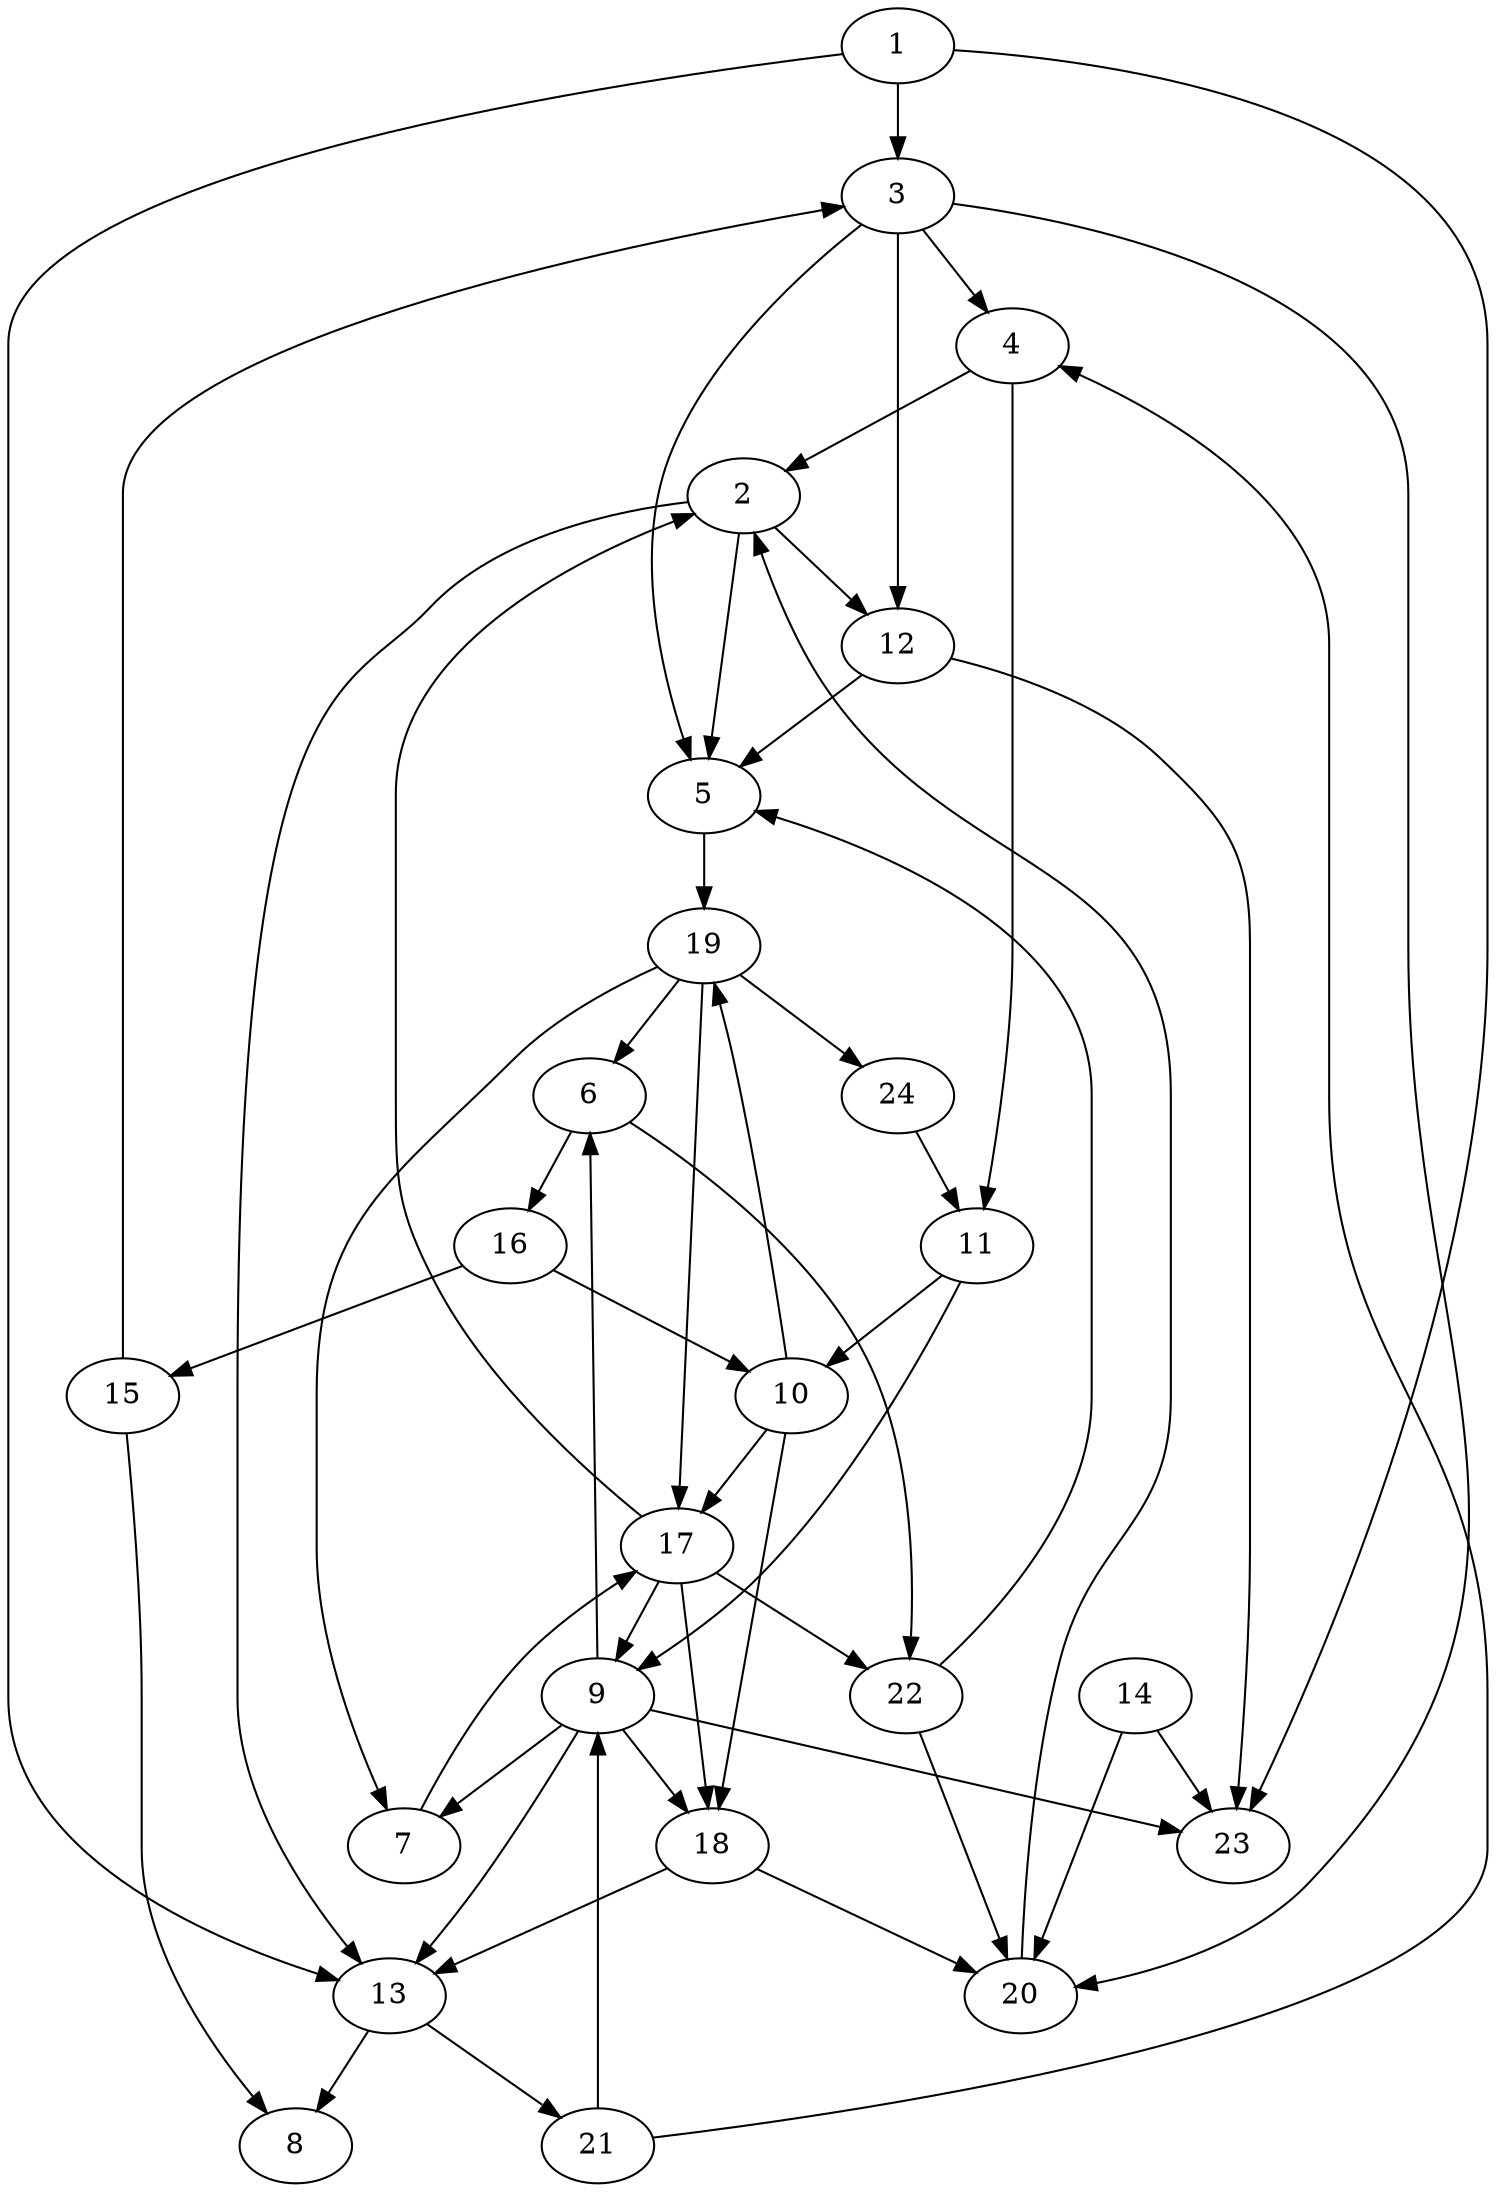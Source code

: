 digraph g
{
1;2;3;4;5;6;7;8;9;10;11;12;13;14;15;16;17;18;19;20;21;22;23;24;
1->3;
1->23;
1->13;
17->2;
4->2;
20->2;
2->5;
2->12;
2->13;
15->3;
3->20;
3->5;
3->4;
3->12;
21->4;
4->11;
5->19;
12->5;
22->5;
6->16;
9->6;
6->22;
19->6;
19->7;
9->7;
7->17;
15->8;
13->8;
21->9;
11->9;
9->18;
9->23;
17->9;
9->13;
10->17;
10->18;
16->10;
11->10;
10->19;
24->11;
12->23;
18->13;
13->21;
14->20;
14->23;
16->15;
19->17;
17->18;
17->22;
18->20;
19->24;
22->20;
}